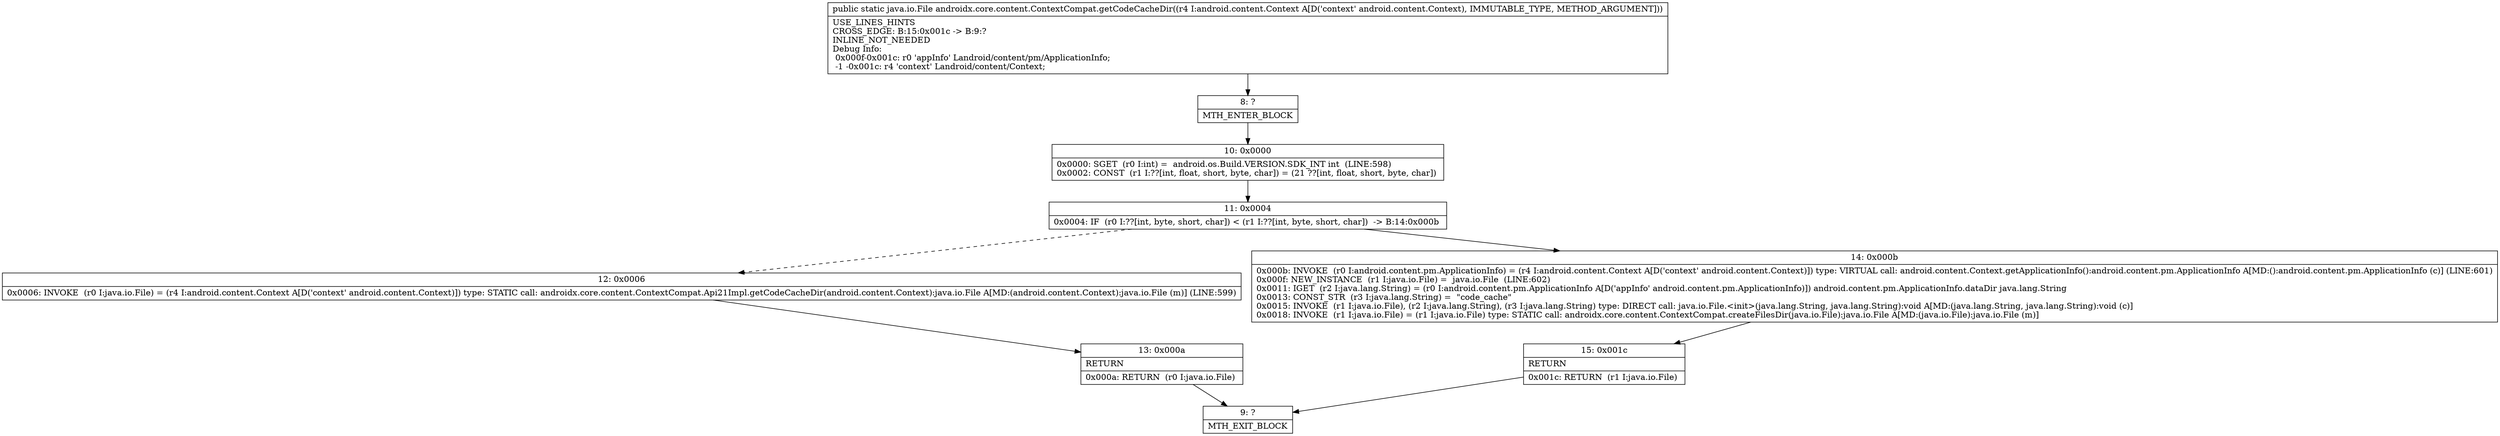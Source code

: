 digraph "CFG forandroidx.core.content.ContextCompat.getCodeCacheDir(Landroid\/content\/Context;)Ljava\/io\/File;" {
Node_8 [shape=record,label="{8\:\ ?|MTH_ENTER_BLOCK\l}"];
Node_10 [shape=record,label="{10\:\ 0x0000|0x0000: SGET  (r0 I:int) =  android.os.Build.VERSION.SDK_INT int  (LINE:598)\l0x0002: CONST  (r1 I:??[int, float, short, byte, char]) = (21 ??[int, float, short, byte, char]) \l}"];
Node_11 [shape=record,label="{11\:\ 0x0004|0x0004: IF  (r0 I:??[int, byte, short, char]) \< (r1 I:??[int, byte, short, char])  \-\> B:14:0x000b \l}"];
Node_12 [shape=record,label="{12\:\ 0x0006|0x0006: INVOKE  (r0 I:java.io.File) = (r4 I:android.content.Context A[D('context' android.content.Context)]) type: STATIC call: androidx.core.content.ContextCompat.Api21Impl.getCodeCacheDir(android.content.Context):java.io.File A[MD:(android.content.Context):java.io.File (m)] (LINE:599)\l}"];
Node_13 [shape=record,label="{13\:\ 0x000a|RETURN\l|0x000a: RETURN  (r0 I:java.io.File) \l}"];
Node_9 [shape=record,label="{9\:\ ?|MTH_EXIT_BLOCK\l}"];
Node_14 [shape=record,label="{14\:\ 0x000b|0x000b: INVOKE  (r0 I:android.content.pm.ApplicationInfo) = (r4 I:android.content.Context A[D('context' android.content.Context)]) type: VIRTUAL call: android.content.Context.getApplicationInfo():android.content.pm.ApplicationInfo A[MD:():android.content.pm.ApplicationInfo (c)] (LINE:601)\l0x000f: NEW_INSTANCE  (r1 I:java.io.File) =  java.io.File  (LINE:602)\l0x0011: IGET  (r2 I:java.lang.String) = (r0 I:android.content.pm.ApplicationInfo A[D('appInfo' android.content.pm.ApplicationInfo)]) android.content.pm.ApplicationInfo.dataDir java.lang.String \l0x0013: CONST_STR  (r3 I:java.lang.String) =  \"code_cache\" \l0x0015: INVOKE  (r1 I:java.io.File), (r2 I:java.lang.String), (r3 I:java.lang.String) type: DIRECT call: java.io.File.\<init\>(java.lang.String, java.lang.String):void A[MD:(java.lang.String, java.lang.String):void (c)]\l0x0018: INVOKE  (r1 I:java.io.File) = (r1 I:java.io.File) type: STATIC call: androidx.core.content.ContextCompat.createFilesDir(java.io.File):java.io.File A[MD:(java.io.File):java.io.File (m)]\l}"];
Node_15 [shape=record,label="{15\:\ 0x001c|RETURN\l|0x001c: RETURN  (r1 I:java.io.File) \l}"];
MethodNode[shape=record,label="{public static java.io.File androidx.core.content.ContextCompat.getCodeCacheDir((r4 I:android.content.Context A[D('context' android.content.Context), IMMUTABLE_TYPE, METHOD_ARGUMENT]))  | USE_LINES_HINTS\lCROSS_EDGE: B:15:0x001c \-\> B:9:?\lINLINE_NOT_NEEDED\lDebug Info:\l  0x000f\-0x001c: r0 'appInfo' Landroid\/content\/pm\/ApplicationInfo;\l  \-1 \-0x001c: r4 'context' Landroid\/content\/Context;\l}"];
MethodNode -> Node_8;Node_8 -> Node_10;
Node_10 -> Node_11;
Node_11 -> Node_12[style=dashed];
Node_11 -> Node_14;
Node_12 -> Node_13;
Node_13 -> Node_9;
Node_14 -> Node_15;
Node_15 -> Node_9;
}

